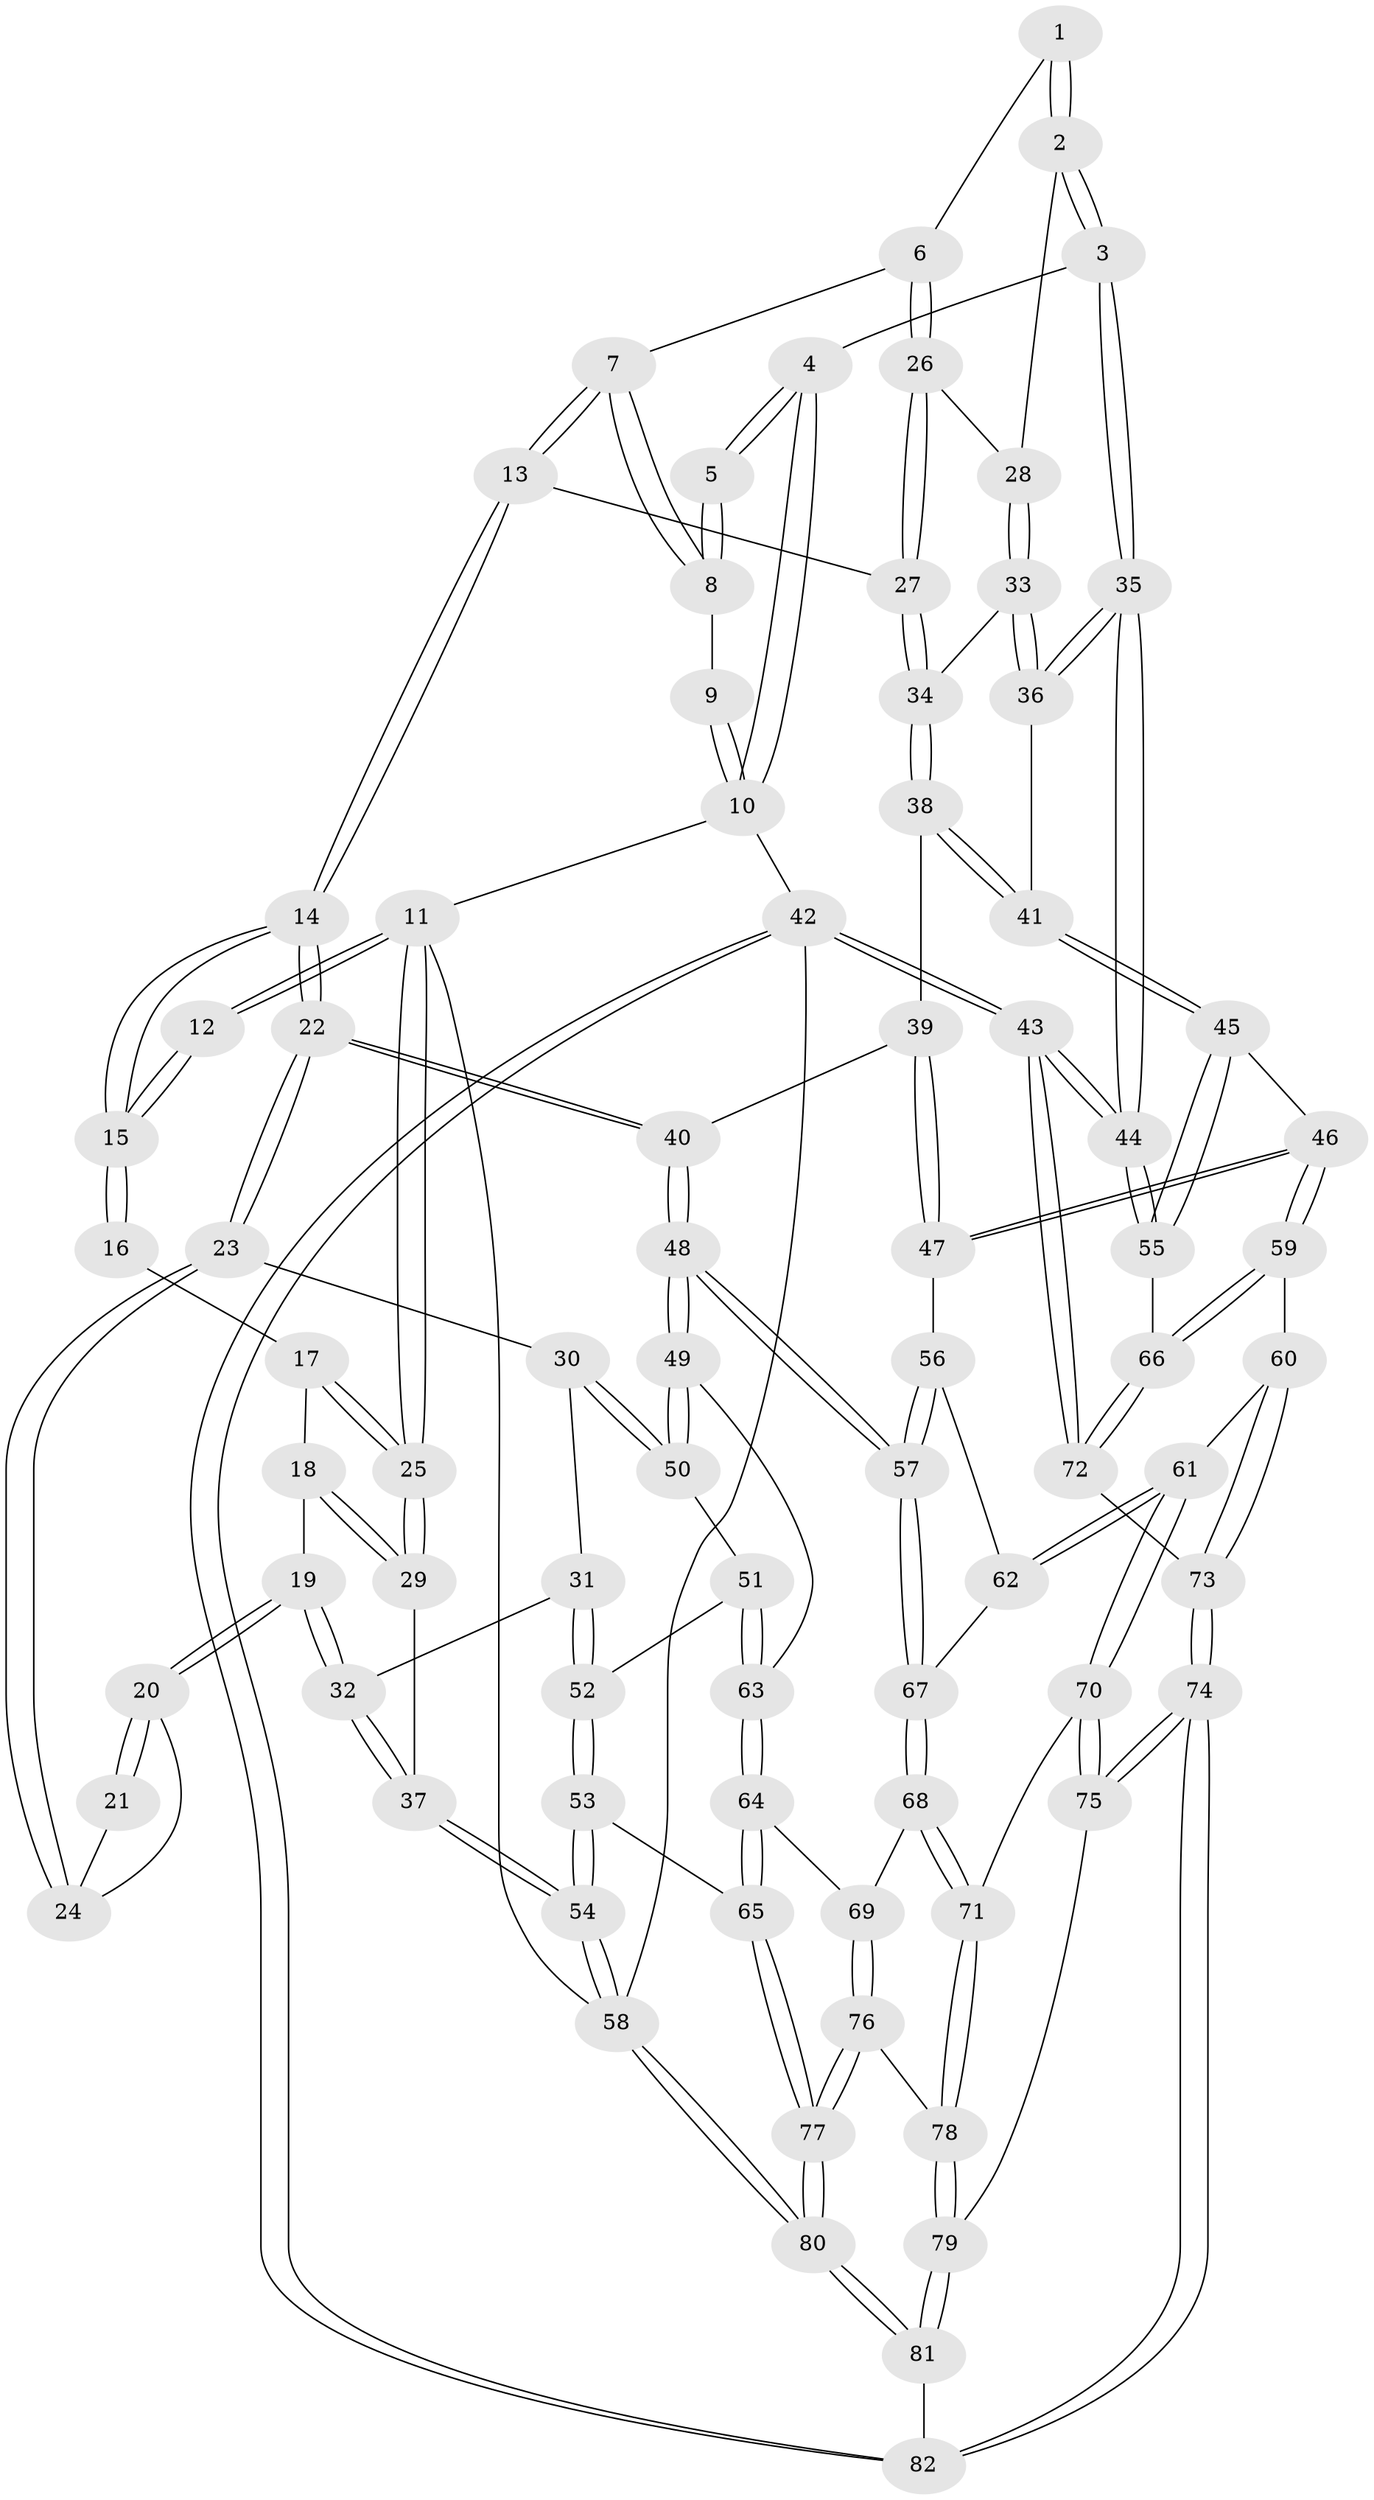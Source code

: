// Generated by graph-tools (version 1.1) at 2025/11/02/27/25 16:11:59]
// undirected, 82 vertices, 202 edges
graph export_dot {
graph [start="1"]
  node [color=gray90,style=filled];
  1 [pos="+0.9195850512138372+0.1074906197590452"];
  2 [pos="+1+0.16000024950732397"];
  3 [pos="+1+0.08664098657975389"];
  4 [pos="+1+0"];
  5 [pos="+0.8314304960647475+0.04571693499066384"];
  6 [pos="+0.8163007247142147+0.15963758721171595"];
  7 [pos="+0.733285204439508+0.03209094393008543"];
  8 [pos="+0.7321245521550072+0.015339579530653992"];
  9 [pos="+0.6404556090469126+0"];
  10 [pos="+1+0"];
  11 [pos="+0+0"];
  12 [pos="+0.46298547854159755+0"];
  13 [pos="+0.6497279883752067+0.2770152386436857"];
  14 [pos="+0.4869451839975882+0.3341590157043482"];
  15 [pos="+0.41441070295437366+0.012599642271458149"];
  16 [pos="+0.31756478724758525+0.06149938547782203"];
  17 [pos="+0.15418061951054401+0.09094378867108778"];
  18 [pos="+0.12153895289040981+0.18039957602847426"];
  19 [pos="+0.12196665049771094+0.25920048878743784"];
  20 [pos="+0.18467942710565535+0.2488165832734563"];
  21 [pos="+0.27971072902683947+0.1243382488079134"];
  22 [pos="+0.476219745320305+0.35805405006364854"];
  23 [pos="+0.4680950245883414+0.35998086867665374"];
  24 [pos="+0.26267526111579614+0.2696389252676455"];
  25 [pos="+0+0"];
  26 [pos="+0.8313766341971518+0.22032077874305211"];
  27 [pos="+0.7094052967259961+0.28819003873208726"];
  28 [pos="+0.9338326396417019+0.2529367164466472"];
  29 [pos="+0+0"];
  30 [pos="+0.3392848755194097+0.42845246421842886"];
  31 [pos="+0.05213971957516122+0.4057176420962037"];
  32 [pos="+0.018728602649385567+0.38570708568903034"];
  33 [pos="+0.8988565394344405+0.3636118212410618"];
  34 [pos="+0.7909613472375847+0.37363051032217054"];
  35 [pos="+1+0.5872140943462792"];
  36 [pos="+0.9632678144779762+0.4812125946593449"];
  37 [pos="+0+0.39395715389241304"];
  38 [pos="+0.7635545190336186+0.4849350858810328"];
  39 [pos="+0.6554994237969395+0.4909557003526573"];
  40 [pos="+0.5173025440830304+0.44215525501907926"];
  41 [pos="+0.8143183863666968+0.529325099589033"];
  42 [pos="+1+1"];
  43 [pos="+1+1"];
  44 [pos="+1+0.6715403533445452"];
  45 [pos="+0.7986592669237778+0.6487629518425118"];
  46 [pos="+0.7930127474513694+0.6513392638144185"];
  47 [pos="+0.706688678440501+0.6294821362273214"];
  48 [pos="+0.5066922167068988+0.6238034274364918"];
  49 [pos="+0.5044175504685408+0.6239300148868184"];
  50 [pos="+0.2812372729316372+0.5703101433982506"];
  51 [pos="+0.2626073093692361+0.6023308088859125"];
  52 [pos="+0.1690502045994292+0.6138365525499012"];
  53 [pos="+0.07722044487411485+0.782372734407901"];
  54 [pos="+0+0.8230558928496224"];
  55 [pos="+0.988879516658157+0.7353713785035663"];
  56 [pos="+0.6781225456955873+0.6421071020269703"];
  57 [pos="+0.5068132122912322+0.6241825137325747"];
  58 [pos="+0+1"];
  59 [pos="+0.7392650884565881+0.7522497736643253"];
  60 [pos="+0.7065820908293333+0.7743277311863657"];
  61 [pos="+0.6813941585841272+0.7752386734372279"];
  62 [pos="+0.6619010726953284+0.7183573710381959"];
  63 [pos="+0.3008899409973223+0.6520204773179595"];
  64 [pos="+0.31266520586464874+0.774833185140069"];
  65 [pos="+0.16426090963032552+0.823865805480512"];
  66 [pos="+0.8889335376020994+0.8430381187326023"];
  67 [pos="+0.5068396556967879+0.6279597761153853"];
  68 [pos="+0.5036575985830234+0.6508157939211054"];
  69 [pos="+0.3702778848222886+0.7964681982965888"];
  70 [pos="+0.671396453845658+0.7810579124353406"];
  71 [pos="+0.5785587508684443+0.8092522112848771"];
  72 [pos="+0.8488468010821225+0.9273434173801908"];
  73 [pos="+0.8097085657507694+0.9707114031597776"];
  74 [pos="+0.7994373874933365+0.9915466640490816"];
  75 [pos="+0.6909909159046116+0.9207311285690575"];
  76 [pos="+0.41133243759281246+0.8736768628134385"];
  77 [pos="+0.2966419515605112+1"];
  78 [pos="+0.5520273103917507+0.8725301493408146"];
  79 [pos="+0.5561783936409938+0.8799715740552663"];
  80 [pos="+0.29609977916381613+1"];
  81 [pos="+0.5699339349306839+1"];
  82 [pos="+0.7744203094032247+1"];
  1 -- 2;
  1 -- 2;
  1 -- 6;
  2 -- 3;
  2 -- 3;
  2 -- 28;
  3 -- 4;
  3 -- 35;
  3 -- 35;
  4 -- 5;
  4 -- 5;
  4 -- 10;
  4 -- 10;
  5 -- 8;
  5 -- 8;
  6 -- 7;
  6 -- 26;
  6 -- 26;
  7 -- 8;
  7 -- 8;
  7 -- 13;
  7 -- 13;
  8 -- 9;
  9 -- 10;
  9 -- 10;
  10 -- 11;
  10 -- 42;
  11 -- 12;
  11 -- 12;
  11 -- 25;
  11 -- 25;
  11 -- 58;
  12 -- 15;
  12 -- 15;
  13 -- 14;
  13 -- 14;
  13 -- 27;
  14 -- 15;
  14 -- 15;
  14 -- 22;
  14 -- 22;
  15 -- 16;
  15 -- 16;
  16 -- 17;
  17 -- 18;
  17 -- 25;
  17 -- 25;
  18 -- 19;
  18 -- 29;
  18 -- 29;
  19 -- 20;
  19 -- 20;
  19 -- 32;
  19 -- 32;
  20 -- 21;
  20 -- 21;
  20 -- 24;
  21 -- 24;
  22 -- 23;
  22 -- 23;
  22 -- 40;
  22 -- 40;
  23 -- 24;
  23 -- 24;
  23 -- 30;
  25 -- 29;
  25 -- 29;
  26 -- 27;
  26 -- 27;
  26 -- 28;
  27 -- 34;
  27 -- 34;
  28 -- 33;
  28 -- 33;
  29 -- 37;
  30 -- 31;
  30 -- 50;
  30 -- 50;
  31 -- 32;
  31 -- 52;
  31 -- 52;
  32 -- 37;
  32 -- 37;
  33 -- 34;
  33 -- 36;
  33 -- 36;
  34 -- 38;
  34 -- 38;
  35 -- 36;
  35 -- 36;
  35 -- 44;
  35 -- 44;
  36 -- 41;
  37 -- 54;
  37 -- 54;
  38 -- 39;
  38 -- 41;
  38 -- 41;
  39 -- 40;
  39 -- 47;
  39 -- 47;
  40 -- 48;
  40 -- 48;
  41 -- 45;
  41 -- 45;
  42 -- 43;
  42 -- 43;
  42 -- 82;
  42 -- 82;
  42 -- 58;
  43 -- 44;
  43 -- 44;
  43 -- 72;
  43 -- 72;
  44 -- 55;
  44 -- 55;
  45 -- 46;
  45 -- 55;
  45 -- 55;
  46 -- 47;
  46 -- 47;
  46 -- 59;
  46 -- 59;
  47 -- 56;
  48 -- 49;
  48 -- 49;
  48 -- 57;
  48 -- 57;
  49 -- 50;
  49 -- 50;
  49 -- 63;
  50 -- 51;
  51 -- 52;
  51 -- 63;
  51 -- 63;
  52 -- 53;
  52 -- 53;
  53 -- 54;
  53 -- 54;
  53 -- 65;
  54 -- 58;
  54 -- 58;
  55 -- 66;
  56 -- 57;
  56 -- 57;
  56 -- 62;
  57 -- 67;
  57 -- 67;
  58 -- 80;
  58 -- 80;
  59 -- 60;
  59 -- 66;
  59 -- 66;
  60 -- 61;
  60 -- 73;
  60 -- 73;
  61 -- 62;
  61 -- 62;
  61 -- 70;
  61 -- 70;
  62 -- 67;
  63 -- 64;
  63 -- 64;
  64 -- 65;
  64 -- 65;
  64 -- 69;
  65 -- 77;
  65 -- 77;
  66 -- 72;
  66 -- 72;
  67 -- 68;
  67 -- 68;
  68 -- 69;
  68 -- 71;
  68 -- 71;
  69 -- 76;
  69 -- 76;
  70 -- 71;
  70 -- 75;
  70 -- 75;
  71 -- 78;
  71 -- 78;
  72 -- 73;
  73 -- 74;
  73 -- 74;
  74 -- 75;
  74 -- 75;
  74 -- 82;
  74 -- 82;
  75 -- 79;
  76 -- 77;
  76 -- 77;
  76 -- 78;
  77 -- 80;
  77 -- 80;
  78 -- 79;
  78 -- 79;
  79 -- 81;
  79 -- 81;
  80 -- 81;
  80 -- 81;
  81 -- 82;
}
